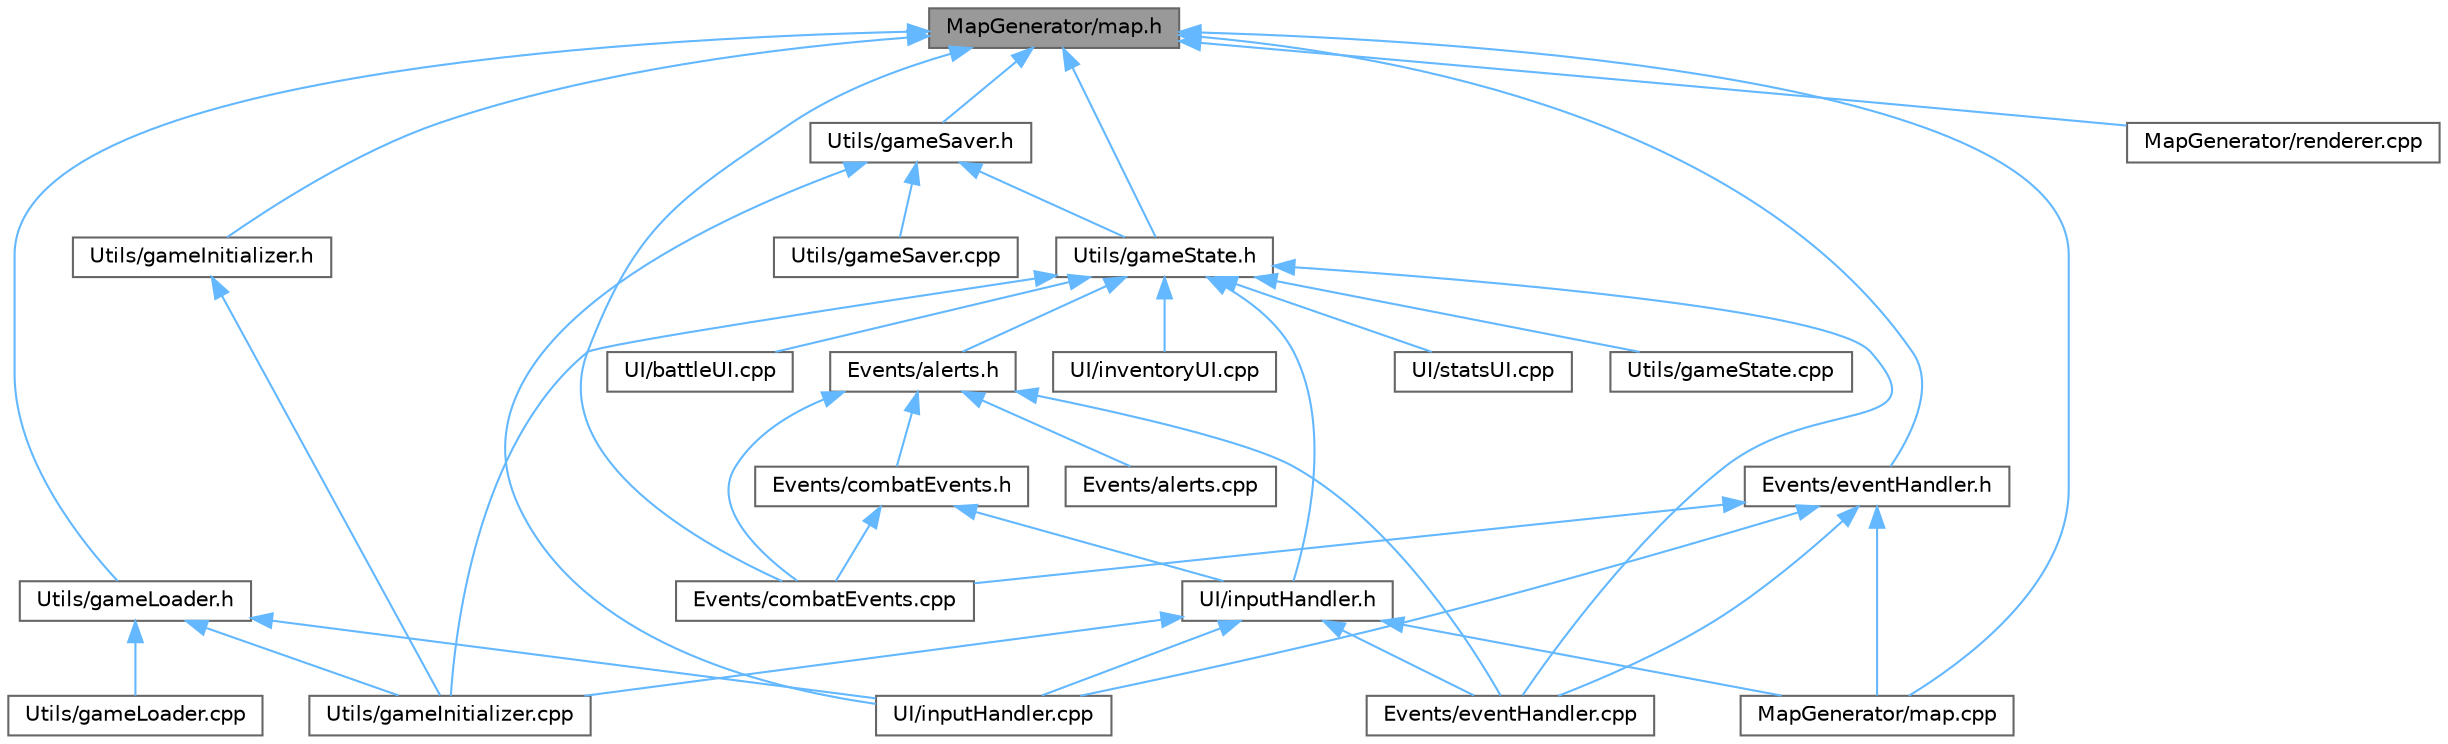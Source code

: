 digraph "MapGenerator/map.h"
{
 // LATEX_PDF_SIZE
  bgcolor="transparent";
  edge [fontname=Helvetica,fontsize=10,labelfontname=Helvetica,labelfontsize=10];
  node [fontname=Helvetica,fontsize=10,shape=box,height=0.2,width=0.4];
  Node1 [id="Node000001",label="MapGenerator/map.h",height=0.2,width=0.4,color="gray40", fillcolor="grey60", style="filled", fontcolor="black",tooltip=" "];
  Node1 -> Node2 [id="edge1_Node000001_Node000002",dir="back",color="steelblue1",style="solid",tooltip=" "];
  Node2 [id="Node000002",label="Events/combatEvents.cpp",height=0.2,width=0.4,color="grey40", fillcolor="white", style="filled",URL="$combat_events_8cpp.html",tooltip=" "];
  Node1 -> Node3 [id="edge2_Node000001_Node000003",dir="back",color="steelblue1",style="solid",tooltip=" "];
  Node3 [id="Node000003",label="Events/eventHandler.h",height=0.2,width=0.4,color="grey40", fillcolor="white", style="filled",URL="$event_handler_8h.html",tooltip=" "];
  Node3 -> Node2 [id="edge3_Node000003_Node000002",dir="back",color="steelblue1",style="solid",tooltip=" "];
  Node3 -> Node4 [id="edge4_Node000003_Node000004",dir="back",color="steelblue1",style="solid",tooltip=" "];
  Node4 [id="Node000004",label="Events/eventHandler.cpp",height=0.2,width=0.4,color="grey40", fillcolor="white", style="filled",URL="$event_handler_8cpp.html",tooltip=" "];
  Node3 -> Node5 [id="edge5_Node000003_Node000005",dir="back",color="steelblue1",style="solid",tooltip=" "];
  Node5 [id="Node000005",label="MapGenerator/map.cpp",height=0.2,width=0.4,color="grey40", fillcolor="white", style="filled",URL="$map_8cpp.html",tooltip=" "];
  Node3 -> Node6 [id="edge6_Node000003_Node000006",dir="back",color="steelblue1",style="solid",tooltip=" "];
  Node6 [id="Node000006",label="UI/inputHandler.cpp",height=0.2,width=0.4,color="grey40", fillcolor="white", style="filled",URL="$input_handler_8cpp.html",tooltip=" "];
  Node1 -> Node5 [id="edge7_Node000001_Node000005",dir="back",color="steelblue1",style="solid",tooltip=" "];
  Node1 -> Node7 [id="edge8_Node000001_Node000007",dir="back",color="steelblue1",style="solid",tooltip=" "];
  Node7 [id="Node000007",label="MapGenerator/renderer.cpp",height=0.2,width=0.4,color="grey40", fillcolor="white", style="filled",URL="$renderer_8cpp.html",tooltip=" "];
  Node1 -> Node8 [id="edge9_Node000001_Node000008",dir="back",color="steelblue1",style="solid",tooltip=" "];
  Node8 [id="Node000008",label="Utils/gameInitializer.h",height=0.2,width=0.4,color="grey40", fillcolor="white", style="filled",URL="$game_initializer_8h.html",tooltip=" "];
  Node8 -> Node9 [id="edge10_Node000008_Node000009",dir="back",color="steelblue1",style="solid",tooltip=" "];
  Node9 [id="Node000009",label="Utils/gameInitializer.cpp",height=0.2,width=0.4,color="grey40", fillcolor="white", style="filled",URL="$game_initializer_8cpp.html",tooltip=" "];
  Node1 -> Node10 [id="edge11_Node000001_Node000010",dir="back",color="steelblue1",style="solid",tooltip=" "];
  Node10 [id="Node000010",label="Utils/gameLoader.h",height=0.2,width=0.4,color="grey40", fillcolor="white", style="filled",URL="$game_loader_8h.html",tooltip=" "];
  Node10 -> Node6 [id="edge12_Node000010_Node000006",dir="back",color="steelblue1",style="solid",tooltip=" "];
  Node10 -> Node9 [id="edge13_Node000010_Node000009",dir="back",color="steelblue1",style="solid",tooltip=" "];
  Node10 -> Node11 [id="edge14_Node000010_Node000011",dir="back",color="steelblue1",style="solid",tooltip=" "];
  Node11 [id="Node000011",label="Utils/gameLoader.cpp",height=0.2,width=0.4,color="grey40", fillcolor="white", style="filled",URL="$game_loader_8cpp.html",tooltip=" "];
  Node1 -> Node12 [id="edge15_Node000001_Node000012",dir="back",color="steelblue1",style="solid",tooltip=" "];
  Node12 [id="Node000012",label="Utils/gameSaver.h",height=0.2,width=0.4,color="grey40", fillcolor="white", style="filled",URL="$game_saver_8h.html",tooltip=" "];
  Node12 -> Node6 [id="edge16_Node000012_Node000006",dir="back",color="steelblue1",style="solid",tooltip=" "];
  Node12 -> Node13 [id="edge17_Node000012_Node000013",dir="back",color="steelblue1",style="solid",tooltip=" "];
  Node13 [id="Node000013",label="Utils/gameSaver.cpp",height=0.2,width=0.4,color="grey40", fillcolor="white", style="filled",URL="$game_saver_8cpp.html",tooltip=" "];
  Node12 -> Node14 [id="edge18_Node000012_Node000014",dir="back",color="steelblue1",style="solid",tooltip=" "];
  Node14 [id="Node000014",label="Utils/gameState.h",height=0.2,width=0.4,color="grey40", fillcolor="white", style="filled",URL="$game_state_8h.html",tooltip=" "];
  Node14 -> Node15 [id="edge19_Node000014_Node000015",dir="back",color="steelblue1",style="solid",tooltip=" "];
  Node15 [id="Node000015",label="Events/alerts.h",height=0.2,width=0.4,color="grey40", fillcolor="white", style="filled",URL="$alerts_8h.html",tooltip=" "];
  Node15 -> Node16 [id="edge20_Node000015_Node000016",dir="back",color="steelblue1",style="solid",tooltip=" "];
  Node16 [id="Node000016",label="Events/alerts.cpp",height=0.2,width=0.4,color="grey40", fillcolor="white", style="filled",URL="$alerts_8cpp.html",tooltip=" "];
  Node15 -> Node2 [id="edge21_Node000015_Node000002",dir="back",color="steelblue1",style="solid",tooltip=" "];
  Node15 -> Node17 [id="edge22_Node000015_Node000017",dir="back",color="steelblue1",style="solid",tooltip=" "];
  Node17 [id="Node000017",label="Events/combatEvents.h",height=0.2,width=0.4,color="grey40", fillcolor="white", style="filled",URL="$combat_events_8h.html",tooltip=" "];
  Node17 -> Node2 [id="edge23_Node000017_Node000002",dir="back",color="steelblue1",style="solid",tooltip=" "];
  Node17 -> Node18 [id="edge24_Node000017_Node000018",dir="back",color="steelblue1",style="solid",tooltip=" "];
  Node18 [id="Node000018",label="UI/inputHandler.h",height=0.2,width=0.4,color="grey40", fillcolor="white", style="filled",URL="$input_handler_8h.html",tooltip=" "];
  Node18 -> Node4 [id="edge25_Node000018_Node000004",dir="back",color="steelblue1",style="solid",tooltip=" "];
  Node18 -> Node5 [id="edge26_Node000018_Node000005",dir="back",color="steelblue1",style="solid",tooltip=" "];
  Node18 -> Node6 [id="edge27_Node000018_Node000006",dir="back",color="steelblue1",style="solid",tooltip=" "];
  Node18 -> Node9 [id="edge28_Node000018_Node000009",dir="back",color="steelblue1",style="solid",tooltip=" "];
  Node15 -> Node4 [id="edge29_Node000015_Node000004",dir="back",color="steelblue1",style="solid",tooltip=" "];
  Node14 -> Node4 [id="edge30_Node000014_Node000004",dir="back",color="steelblue1",style="solid",tooltip=" "];
  Node14 -> Node19 [id="edge31_Node000014_Node000019",dir="back",color="steelblue1",style="solid",tooltip=" "];
  Node19 [id="Node000019",label="UI/battleUI.cpp",height=0.2,width=0.4,color="grey40", fillcolor="white", style="filled",URL="$battle_u_i_8cpp.html",tooltip=" "];
  Node14 -> Node18 [id="edge32_Node000014_Node000018",dir="back",color="steelblue1",style="solid",tooltip=" "];
  Node14 -> Node20 [id="edge33_Node000014_Node000020",dir="back",color="steelblue1",style="solid",tooltip=" "];
  Node20 [id="Node000020",label="UI/inventoryUI.cpp",height=0.2,width=0.4,color="grey40", fillcolor="white", style="filled",URL="$inventory_u_i_8cpp.html",tooltip=" "];
  Node14 -> Node21 [id="edge34_Node000014_Node000021",dir="back",color="steelblue1",style="solid",tooltip=" "];
  Node21 [id="Node000021",label="UI/statsUI.cpp",height=0.2,width=0.4,color="grey40", fillcolor="white", style="filled",URL="$stats_u_i_8cpp.html",tooltip=" "];
  Node14 -> Node9 [id="edge35_Node000014_Node000009",dir="back",color="steelblue1",style="solid",tooltip=" "];
  Node14 -> Node22 [id="edge36_Node000014_Node000022",dir="back",color="steelblue1",style="solid",tooltip=" "];
  Node22 [id="Node000022",label="Utils/gameState.cpp",height=0.2,width=0.4,color="grey40", fillcolor="white", style="filled",URL="$game_state_8cpp.html",tooltip=" "];
  Node1 -> Node14 [id="edge37_Node000001_Node000014",dir="back",color="steelblue1",style="solid",tooltip=" "];
}
